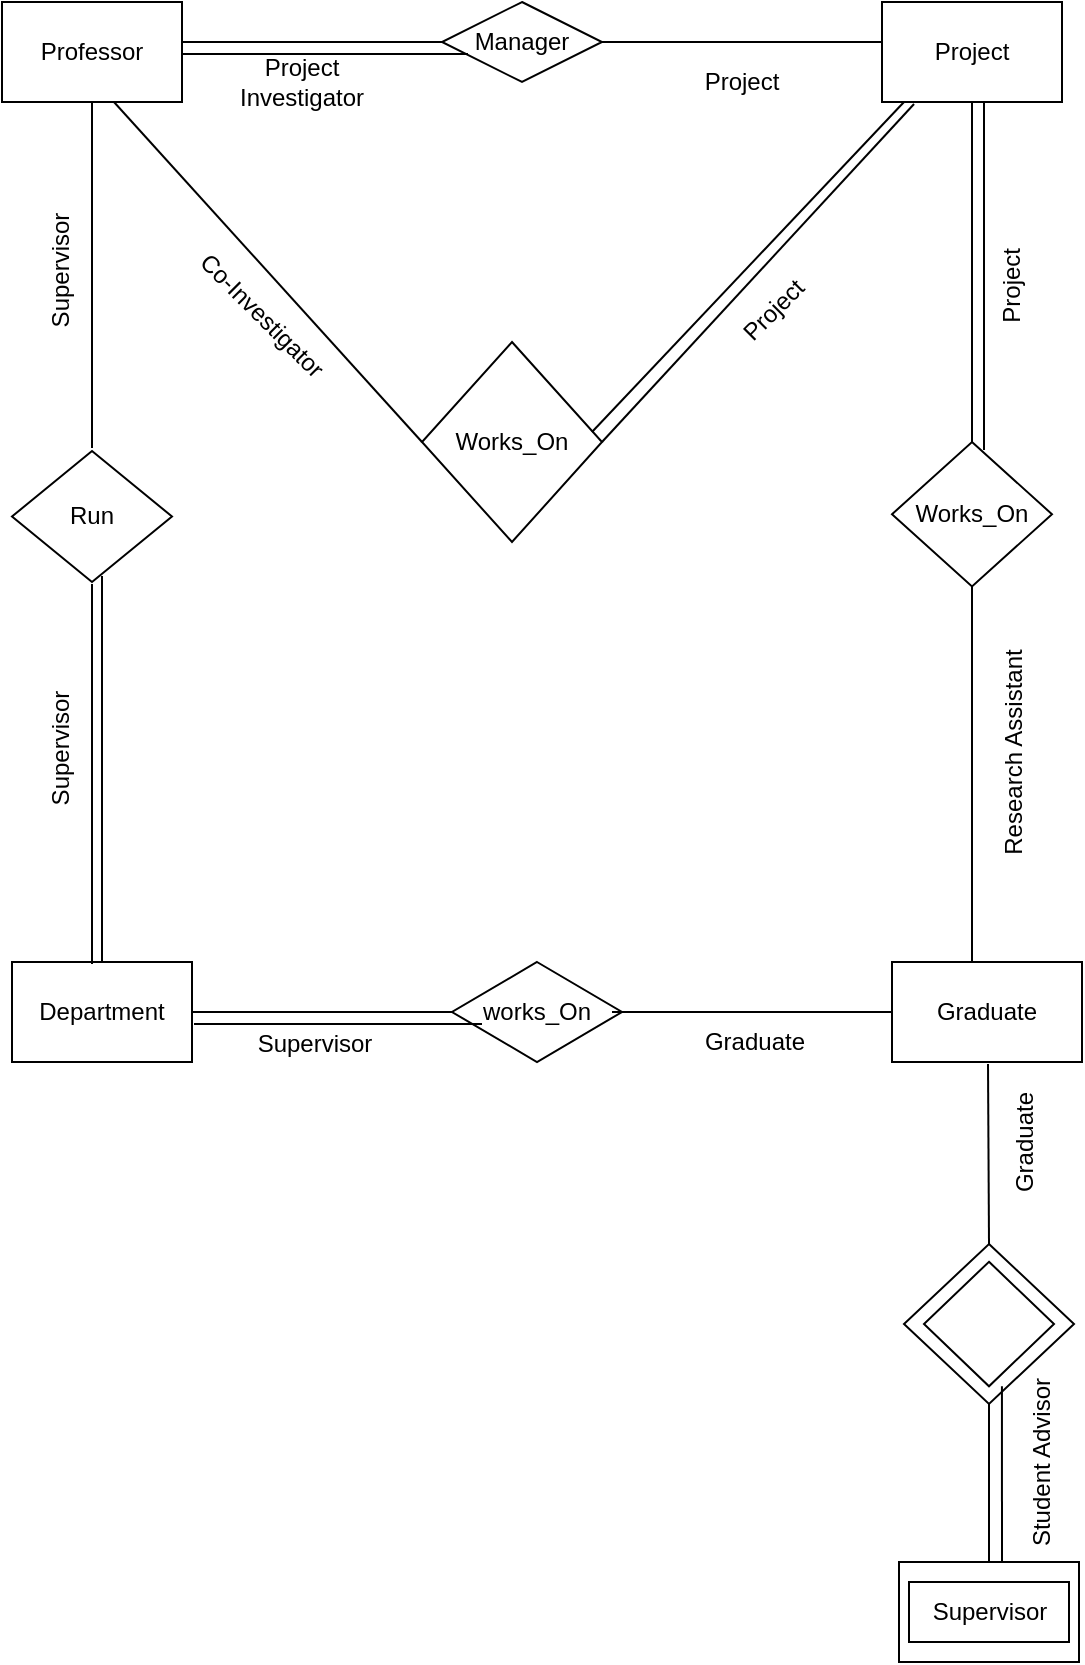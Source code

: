 <mxfile type="github" version="14.2.9">
  <diagram id="zzBjoj9Kv_qoTOmiWQ99" name="Page-1">
    <mxGraphModel grid="1" shadow="0" math="0" pageHeight="1654" pageWidth="1169" pageScale="1" page="1" fold="1" arrows="1" connect="1" tooltips="1" guides="1" gridSize="10" dy="480" dx="868">
      <root>
        <mxCell id="0" />
        <mxCell id="1" parent="0" />
        <mxCell id="fqFjoD4bvNdqLyDosjun-1" value="" parent="1" edge="1" style="rounded=0;html=1;jettySize=auto;orthogonalLoop=1;fontSize=11;endArrow=block;endFill=0;endSize=8;strokeWidth=1;shadow=0;labelBackgroundColor=none;edgeStyle=orthogonalEdgeStyle;">
          <mxGeometry as="geometry" relative="1">
            <mxPoint as="sourcePoint" y="40" x="100" />
          </mxGeometry>
        </mxCell>
        <mxCell id="fqFjoD4bvNdqLyDosjun-2" value="Yes" parent="1" edge="1" style="rounded=0;html=1;jettySize=auto;orthogonalLoop=1;fontSize=11;endArrow=block;endFill=0;endSize=8;strokeWidth=1;shadow=0;labelBackgroundColor=none;edgeStyle=orthogonalEdgeStyle;">
          <mxGeometry as="geometry" relative="1" y="20">
            <mxPoint as="offset" />
            <mxPoint as="sourcePoint" y="170" x="100" />
          </mxGeometry>
        </mxCell>
        <mxCell id="fqFjoD4bvNdqLyDosjun-3" value="No" parent="1" edge="1" style="edgeStyle=orthogonalEdgeStyle;rounded=0;html=1;jettySize=auto;orthogonalLoop=1;fontSize=11;endArrow=block;endFill=0;endSize=8;strokeWidth=1;shadow=0;labelBackgroundColor=none;">
          <mxGeometry as="geometry" relative="1" y="10">
            <mxPoint as="offset" />
            <mxPoint as="sourcePoint" y="130" x="150" />
          </mxGeometry>
        </mxCell>
        <mxCell id="fqFjoD4bvNdqLyDosjun-4" value="Yes" parent="1" edge="1" style="edgeStyle=orthogonalEdgeStyle;rounded=0;html=1;jettySize=auto;orthogonalLoop=1;fontSize=11;endArrow=block;endFill=0;endSize=8;strokeWidth=1;shadow=0;labelBackgroundColor=none;">
          <mxGeometry as="geometry" relative="1" y="10">
            <mxPoint as="offset" />
            <mxPoint as="sourcePoint" y="250" x="150" />
          </mxGeometry>
        </mxCell>
        <mxCell id="fqFjoD4bvNdqLyDosjun-5" value="Professor" parent="1" style="rounded=0;whiteSpace=wrap;html=1;" vertex="1">
          <mxGeometry as="geometry" y="200" x="267" height="50" width="90" />
        </mxCell>
        <mxCell id="fqFjoD4bvNdqLyDosjun-6" value="Project" parent="1" style="rounded=0;whiteSpace=wrap;html=1;" vertex="1">
          <mxGeometry as="geometry" y="200" x="707" height="50" width="90" />
        </mxCell>
        <mxCell id="fqFjoD4bvNdqLyDosjun-7" value="Manager" parent="1" style="rhombus;whiteSpace=wrap;html=1;" vertex="1">
          <mxGeometry as="geometry" y="200" x="487" height="40" width="80" />
        </mxCell>
        <mxCell id="fqFjoD4bvNdqLyDosjun-8" value="" parent="1" edge="1" target="fqFjoD4bvNdqLyDosjun-7" style="endArrow=none;html=1;entryX=0;entryY=0.5;entryDx=0;entryDy=0;">
          <mxGeometry as="geometry" relative="1" height="50" width="50">
            <mxPoint as="sourcePoint" y="220" x="357" />
            <mxPoint as="targetPoint" y="60" x="417" />
            <Array as="points" />
          </mxGeometry>
        </mxCell>
        <mxCell id="fqFjoD4bvNdqLyDosjun-9" value="" parent="1" edge="1" style="endArrow=none;html=1;">
          <mxGeometry as="geometry" relative="1" height="50" width="50">
            <mxPoint as="sourcePoint" y="220" x="567" />
            <mxPoint as="targetPoint" y="220" x="707" />
            <Array as="points" />
          </mxGeometry>
        </mxCell>
        <mxCell id="fqFjoD4bvNdqLyDosjun-10" value="" parent="1" edge="1" style="endArrow=none;html=1;entryX=0;entryY=1;entryDx=0;entryDy=0;">
          <mxGeometry as="geometry" relative="1" height="50" width="50">
            <mxPoint as="sourcePoint" y="226" x="357" />
            <mxPoint as="targetPoint" y="226" x="500" />
            <Array as="points" />
          </mxGeometry>
        </mxCell>
        <mxCell id="fqFjoD4bvNdqLyDosjun-11" value="Department" parent="1" style="rounded=0;whiteSpace=wrap;html=1;" vertex="1">
          <mxGeometry as="geometry" y="680" x="272" height="50" width="90" />
        </mxCell>
        <mxCell id="fqFjoD4bvNdqLyDosjun-12" value="Graduate" parent="1" style="rounded=0;whiteSpace=wrap;html=1;" vertex="1">
          <mxGeometry as="geometry" y="680" x="712" height="50" width="95" />
        </mxCell>
        <mxCell id="fqFjoD4bvNdqLyDosjun-13" value="" parent="1" edge="1" target="fqFjoD4bvNdqLyDosjun-14" style="endArrow=none;html=1;entryX=0;entryY=0.5;entryDx=0;entryDy=0;exitX=1;exitY=0.5;exitDx=0;exitDy=0;" source="fqFjoD4bvNdqLyDosjun-11">
          <mxGeometry as="geometry" relative="1" height="50" width="50">
            <mxPoint as="sourcePoint" y="780" x="367" />
            <mxPoint as="targetPoint" y="660" x="417" />
            <Array as="points" />
          </mxGeometry>
        </mxCell>
        <mxCell id="fqFjoD4bvNdqLyDosjun-14" value="works_On" parent="1" style="rhombus;whiteSpace=wrap;html=1;" vertex="1">
          <mxGeometry as="geometry" y="680" x="492" height="50" width="85" />
        </mxCell>
        <mxCell id="fqFjoD4bvNdqLyDosjun-15" value="" parent="1" edge="1" style="endArrow=none;html=1;entryX=0;entryY=0.5;entryDx=0;entryDy=0;">
          <mxGeometry as="geometry" relative="1" height="50" width="50">
            <mxPoint as="sourcePoint" y="705" x="572" />
            <mxPoint as="targetPoint" y="705" x="712" />
            <Array as="points" />
          </mxGeometry>
        </mxCell>
        <mxCell id="fqFjoD4bvNdqLyDosjun-16" value="" parent="1" edge="1" target="fqFjoD4bvNdqLyDosjun-17" style="endArrow=none;html=1;entryX=0.5;entryY=1;entryDx=0;entryDy=0;">
          <mxGeometry as="geometry" relative="1" height="50" width="50">
            <mxPoint as="sourcePoint" y="680" x="752" />
            <mxPoint as="targetPoint" y="450" x="751.5" />
            <Array as="points" />
          </mxGeometry>
        </mxCell>
        <mxCell id="fqFjoD4bvNdqLyDosjun-17" value="Works_On" parent="1" style="rhombus;whiteSpace=wrap;html=1;" vertex="1">
          <mxGeometry as="geometry" y="420" x="712" height="72.25" width="80" />
        </mxCell>
        <mxCell id="fqFjoD4bvNdqLyDosjun-18" value="" parent="1" edge="1" target="fqFjoD4bvNdqLyDosjun-6" style="endArrow=none;html=1;exitX=0.5;exitY=0;exitDx=0;exitDy=0;" source="fqFjoD4bvNdqLyDosjun-17">
          <mxGeometry as="geometry" relative="1" height="50" width="50">
            <mxPoint as="sourcePoint" y="460" x="752" />
            <mxPoint as="targetPoint" y="253" x="752" />
            <Array as="points">
              <mxPoint y="350" x="752" />
            </Array>
          </mxGeometry>
        </mxCell>
        <mxCell id="fqFjoD4bvNdqLyDosjun-19" value="" parent="1" edge="1" style="endArrow=none;html=1;exitX=0.5;exitY=0;exitDx=0;exitDy=0;">
          <mxGeometry as="geometry" relative="1" height="50" width="50">
            <mxPoint as="sourcePoint" y="681" x="312" />
            <mxPoint as="targetPoint" y="491" x="312" />
            <Array as="points" />
          </mxGeometry>
        </mxCell>
        <mxCell id="fqFjoD4bvNdqLyDosjun-20" value="Run" parent="1" style="rhombus;whiteSpace=wrap;html=1;" vertex="1">
          <mxGeometry as="geometry" y="424.5" x="272" height="65.5" width="80" />
        </mxCell>
        <mxCell id="fqFjoD4bvNdqLyDosjun-21" value="" parent="1" edge="1" target="fqFjoD4bvNdqLyDosjun-5" style="endArrow=none;html=1;entryX=0.5;entryY=1;entryDx=0;entryDy=0;">
          <mxGeometry as="geometry" relative="1" height="50" width="50">
            <mxPoint as="sourcePoint" y="423" x="312" />
            <mxPoint as="targetPoint" y="253" x="312" />
            <Array as="points" />
          </mxGeometry>
        </mxCell>
        <mxCell id="fqFjoD4bvNdqLyDosjun-22" value="" parent="1" edge="1" style="endArrow=none;html=1;">
          <mxGeometry as="geometry" relative="1" height="50" width="50">
            <mxPoint as="sourcePoint" y="680" x="317" />
            <mxPoint as="targetPoint" y="487" x="317" />
            <Array as="points" />
          </mxGeometry>
        </mxCell>
        <mxCell id="fqFjoD4bvNdqLyDosjun-23" value="" parent="1" edge="1" style="endArrow=none;html=1;">
          <mxGeometry as="geometry" relative="1" height="50" width="50">
            <mxPoint as="sourcePoint" y="424" x="758" />
            <mxPoint as="targetPoint" y="250" x="758" />
            <Array as="points">
              <mxPoint y="348.5" x="758" />
            </Array>
          </mxGeometry>
        </mxCell>
        <mxCell id="fqFjoD4bvNdqLyDosjun-24" value="" parent="1" edge="1" target="fqFjoD4bvNdqLyDosjun-14" style="endArrow=none;html=1;entryX=0;entryY=0.5;entryDx=0;entryDy=0;">
          <mxGeometry as="geometry" relative="1" height="50" width="50">
            <mxPoint as="sourcePoint" y="705" x="362" />
            <mxPoint as="targetPoint" y="705" x="502" />
            <Array as="points" />
          </mxGeometry>
        </mxCell>
        <mxCell id="fqFjoD4bvNdqLyDosjun-25" value="" parent="1" style="rounded=0;whiteSpace=wrap;html=1;" vertex="1">
          <mxGeometry as="geometry" y="980" x="715.5" height="50" width="90" />
        </mxCell>
        <mxCell id="fqFjoD4bvNdqLyDosjun-26" value="" parent="1" style="rhombus;whiteSpace=wrap;html=1;" vertex="1">
          <mxGeometry as="geometry" y="821" x="718" height="80" width="85" />
        </mxCell>
        <mxCell id="fqFjoD4bvNdqLyDosjun-27" value="" parent="1" edge="1" style="endArrow=none;html=1;exitX=0.5;exitY=0;exitDx=0;exitDy=0;" source="fqFjoD4bvNdqLyDosjun-26">
          <mxGeometry as="geometry" relative="1" height="50" width="50">
            <mxPoint as="sourcePoint" y="781" x="765" />
            <mxPoint as="targetPoint" y="731" x="760" />
            <Array as="points" />
          </mxGeometry>
        </mxCell>
        <mxCell id="fqFjoD4bvNdqLyDosjun-28" value="" parent="1" edge="1" style="endArrow=none;html=1;">
          <mxGeometry as="geometry" relative="1" height="50" width="50">
            <mxPoint as="sourcePoint" y="711" x="363" />
            <mxPoint as="targetPoint" y="711" x="507" />
            <Array as="points" />
          </mxGeometry>
        </mxCell>
        <mxCell id="fqFjoD4bvNdqLyDosjun-29" value="" parent="1" style="rhombus;whiteSpace=wrap;html=1;" vertex="1">
          <mxGeometry as="geometry" y="829.88" x="728" height="62.25" width="65" />
        </mxCell>
        <mxCell id="fqFjoD4bvNdqLyDosjun-30" value="" parent="1" edge="1" target="fqFjoD4bvNdqLyDosjun-26" style="endArrow=none;html=1;exitX=0.5;exitY=0;exitDx=0;exitDy=0;entryX=0.5;entryY=1;entryDx=0;entryDy=0;" source="fqFjoD4bvNdqLyDosjun-25">
          <mxGeometry as="geometry" relative="1" height="50" width="50">
            <mxPoint as="sourcePoint" y="970" x="759" />
            <mxPoint as="targetPoint" y="910" x="759" />
            <Array as="points" />
          </mxGeometry>
        </mxCell>
        <mxCell id="fqFjoD4bvNdqLyDosjun-31" value="Supervisor" parent="1" style="rounded=0;whiteSpace=wrap;html=1;" vertex="1">
          <mxGeometry as="geometry" y="990" x="720.5" height="30" width="80" />
        </mxCell>
        <mxCell id="fqFjoD4bvNdqLyDosjun-32" value="" parent="1" edge="1" target="fqFjoD4bvNdqLyDosjun-26" style="endArrow=none;html=1;entryX=0.576;entryY=0.889;entryDx=0;entryDy=0;entryPerimeter=0;">
          <mxGeometry as="geometry" relative="1" height="50" width="50">
            <mxPoint as="sourcePoint" y="980" x="767" />
            <mxPoint as="targetPoint" y="899" x="769" />
            <Array as="points" />
          </mxGeometry>
        </mxCell>
        <mxCell id="fqFjoD4bvNdqLyDosjun-33" value="Works_On" parent="1" style="rhombus;whiteSpace=wrap;html=1;" vertex="1">
          <mxGeometry as="geometry" y="370" x="477" height="100" width="90" />
        </mxCell>
        <mxCell id="fqFjoD4bvNdqLyDosjun-34" value="" parent="1" edge="1" target="fqFjoD4bvNdqLyDosjun-5" style="endArrow=none;html=1;entryX=0.622;entryY=1;entryDx=0;entryDy=0;exitX=0;exitY=0.5;exitDx=0;exitDy=0;entryPerimeter=0;" source="fqFjoD4bvNdqLyDosjun-33">
          <mxGeometry as="geometry" relative="1" height="50" width="50">
            <mxPoint as="sourcePoint" y="400" x="447" />
            <mxPoint as="targetPoint" y="350" x="497" />
          </mxGeometry>
        </mxCell>
        <mxCell id="fqFjoD4bvNdqLyDosjun-35" value="" parent="1" edge="1" style="endArrow=none;html=1;">
          <mxGeometry as="geometry" relative="1" height="50" width="50">
            <mxPoint as="sourcePoint" y="415" x="562" />
            <mxPoint as="targetPoint" y="250" x="718" />
          </mxGeometry>
        </mxCell>
        <mxCell id="fqFjoD4bvNdqLyDosjun-36" value="" parent="1" edge="1" target="fqFjoD4bvNdqLyDosjun-6" style="endArrow=none;html=1;entryX=0.178;entryY=1.02;entryDx=0;entryDy=0;entryPerimeter=0;">
          <mxGeometry as="geometry" relative="1" height="50" width="50">
            <mxPoint as="sourcePoint" y="420" x="567" />
            <mxPoint as="targetPoint" y="270" x="707" />
          </mxGeometry>
        </mxCell>
        <mxCell id="fqFjoD4bvNdqLyDosjun-37" value="Project Investigator" parent="1" style="text;html=1;strokeColor=none;fillColor=none;align=center;verticalAlign=middle;whiteSpace=wrap;rounded=0;" vertex="1">
          <mxGeometry as="geometry" y="230" x="387" height="20" width="60" />
        </mxCell>
        <mxCell id="fqFjoD4bvNdqLyDosjun-38" value="Project" parent="1" style="text;html=1;strokeColor=none;fillColor=none;align=center;verticalAlign=middle;whiteSpace=wrap;rounded=0;" vertex="1">
          <mxGeometry as="geometry" y="230" x="607" height="20" width="60" />
        </mxCell>
        <mxCell id="fqFjoD4bvNdqLyDosjun-39" value="Co-Investigator" parent="1" style="text;html=1;strokeColor=none;fillColor=none;align=center;verticalAlign=middle;whiteSpace=wrap;rounded=0;rotation=45;" vertex="1">
          <mxGeometry as="geometry" y="347" x="352" height="20" width="90" />
        </mxCell>
        <mxCell id="fqFjoD4bvNdqLyDosjun-40" value="Project" parent="1" style="text;html=1;strokeColor=none;fillColor=none;align=center;verticalAlign=middle;whiteSpace=wrap;rounded=0;rotation=-45;" vertex="1">
          <mxGeometry as="geometry" y="344" x="623" height="20" width="60" />
        </mxCell>
        <mxCell id="fqFjoD4bvNdqLyDosjun-41" value="Research Assistant" parent="1" style="text;html=1;strokeColor=none;fillColor=none;align=center;verticalAlign=middle;whiteSpace=wrap;rounded=0;rotation=-90;" vertex="1">
          <mxGeometry as="geometry" y="565" x="718" height="20" width="110" />
        </mxCell>
        <mxCell id="fqFjoD4bvNdqLyDosjun-42" value="Project&amp;nbsp;" parent="1" style="text;html=1;strokeColor=none;fillColor=none;align=center;verticalAlign=middle;whiteSpace=wrap;rounded=0;rotation=-90;" vertex="1">
          <mxGeometry as="geometry" y="330" x="742" height="20" width="60" />
        </mxCell>
        <mxCell id="fqFjoD4bvNdqLyDosjun-43" value="Supervisor" parent="1" style="text;html=1;strokeColor=none;fillColor=none;align=center;verticalAlign=middle;whiteSpace=wrap;rounded=0;rotation=0;" vertex="1">
          <mxGeometry as="geometry" y="711" x="387" height="20" width="73" />
        </mxCell>
        <mxCell id="fqFjoD4bvNdqLyDosjun-44" value="Graduate" parent="1" style="text;html=1;strokeColor=none;fillColor=none;align=center;verticalAlign=middle;whiteSpace=wrap;rounded=0;rotation=0;" vertex="1">
          <mxGeometry as="geometry" y="710" x="607" height="20" width="73" />
        </mxCell>
        <mxCell id="fqFjoD4bvNdqLyDosjun-45" value="Supervisor" parent="1" style="text;html=1;strokeColor=none;fillColor=none;align=center;verticalAlign=middle;whiteSpace=wrap;rounded=0;rotation=-90;" vertex="1">
          <mxGeometry as="geometry" y="563" x="260" height="20" width="73" />
        </mxCell>
        <mxCell id="fqFjoD4bvNdqLyDosjun-46" value="Supervisor" parent="1" style="text;html=1;strokeColor=none;fillColor=none;align=center;verticalAlign=middle;whiteSpace=wrap;rounded=0;rotation=-90;" vertex="1">
          <mxGeometry as="geometry" y="324" x="260" height="20" width="73" />
        </mxCell>
        <mxCell id="fqFjoD4bvNdqLyDosjun-47" value="Student Advisor" parent="1" style="text;html=1;strokeColor=none;fillColor=none;align=center;verticalAlign=middle;whiteSpace=wrap;rounded=0;rotation=-90;" vertex="1">
          <mxGeometry as="geometry" y="920" x="742" height="20" width="90" />
        </mxCell>
        <mxCell id="fqFjoD4bvNdqLyDosjun-48" value="Graduate" parent="1" style="text;html=1;strokeColor=none;fillColor=none;align=center;verticalAlign=middle;whiteSpace=wrap;rounded=0;rotation=-90;" vertex="1">
          <mxGeometry as="geometry" y="760" x="742" height="20" width="73" />
        </mxCell>
      </root>
    </mxGraphModel>
  </diagram>
</mxfile>
